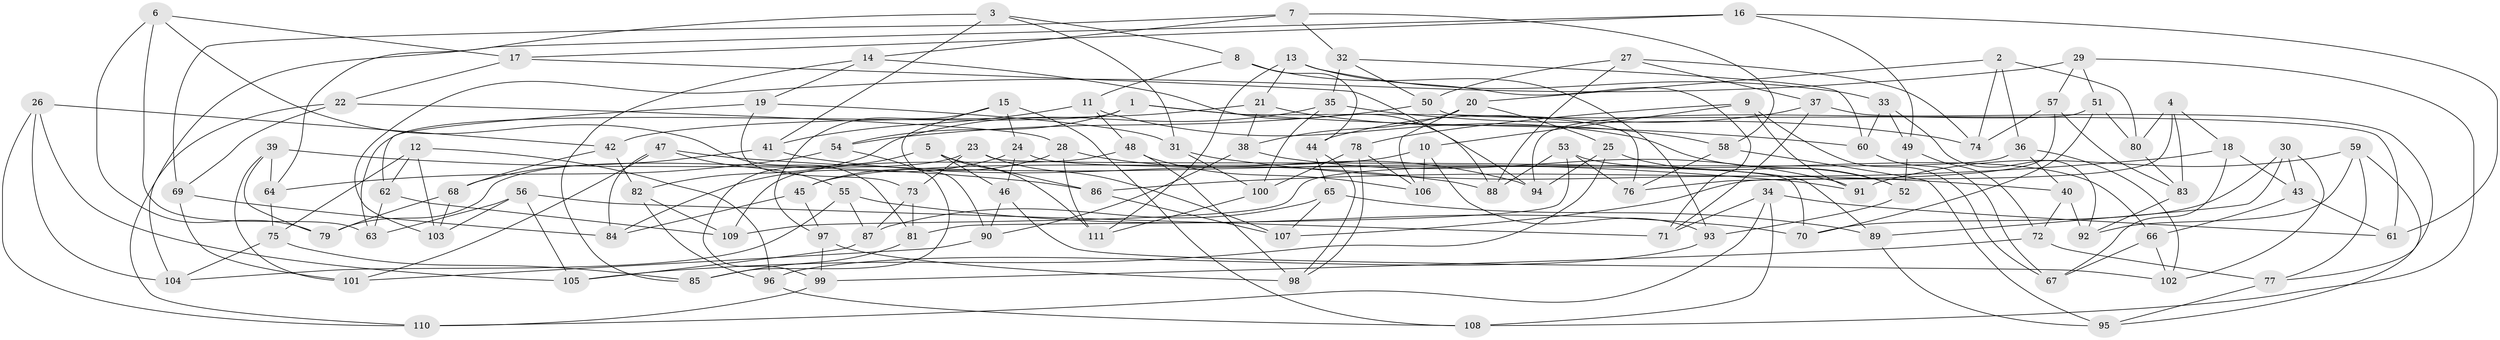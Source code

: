 // coarse degree distribution, {7: 0.13636363636363635, 8: 0.09090909090909091, 15: 0.022727272727272728, 9: 0.045454545454545456, 4: 0.25, 13: 0.022727272727272728, 11: 0.045454545454545456, 5: 0.09090909090909091, 6: 0.18181818181818182, 10: 0.06818181818181818, 3: 0.045454545454545456}
// Generated by graph-tools (version 1.1) at 2025/20/03/04/25 18:20:43]
// undirected, 111 vertices, 222 edges
graph export_dot {
graph [start="1"]
  node [color=gray90,style=filled];
  1;
  2;
  3;
  4;
  5;
  6;
  7;
  8;
  9;
  10;
  11;
  12;
  13;
  14;
  15;
  16;
  17;
  18;
  19;
  20;
  21;
  22;
  23;
  24;
  25;
  26;
  27;
  28;
  29;
  30;
  31;
  32;
  33;
  34;
  35;
  36;
  37;
  38;
  39;
  40;
  41;
  42;
  43;
  44;
  45;
  46;
  47;
  48;
  49;
  50;
  51;
  52;
  53;
  54;
  55;
  56;
  57;
  58;
  59;
  60;
  61;
  62;
  63;
  64;
  65;
  66;
  67;
  68;
  69;
  70;
  71;
  72;
  73;
  74;
  75;
  76;
  77;
  78;
  79;
  80;
  81;
  82;
  83;
  84;
  85;
  86;
  87;
  88;
  89;
  90;
  91;
  92;
  93;
  94;
  95;
  96;
  97;
  98;
  99;
  100;
  101;
  102;
  103;
  104;
  105;
  106;
  107;
  108;
  109;
  110;
  111;
  1 -- 63;
  1 -- 54;
  1 -- 76;
  1 -- 60;
  2 -- 36;
  2 -- 20;
  2 -- 74;
  2 -- 80;
  3 -- 41;
  3 -- 31;
  3 -- 64;
  3 -- 8;
  4 -- 18;
  4 -- 107;
  4 -- 80;
  4 -- 83;
  5 -- 111;
  5 -- 99;
  5 -- 46;
  5 -- 86;
  6 -- 79;
  6 -- 81;
  6 -- 63;
  6 -- 17;
  7 -- 58;
  7 -- 32;
  7 -- 69;
  7 -- 14;
  8 -- 93;
  8 -- 44;
  8 -- 11;
  9 -- 91;
  9 -- 10;
  9 -- 67;
  9 -- 78;
  10 -- 45;
  10 -- 93;
  10 -- 106;
  11 -- 41;
  11 -- 48;
  11 -- 52;
  12 -- 75;
  12 -- 62;
  12 -- 103;
  12 -- 96;
  13 -- 71;
  13 -- 33;
  13 -- 111;
  13 -- 21;
  14 -- 88;
  14 -- 19;
  14 -- 85;
  15 -- 24;
  15 -- 97;
  15 -- 108;
  15 -- 90;
  16 -- 49;
  16 -- 104;
  16 -- 17;
  16 -- 61;
  17 -- 22;
  17 -- 94;
  18 -- 43;
  18 -- 86;
  18 -- 67;
  19 -- 62;
  19 -- 73;
  19 -- 31;
  20 -- 106;
  20 -- 25;
  20 -- 38;
  21 -- 42;
  21 -- 58;
  21 -- 38;
  22 -- 110;
  22 -- 28;
  22 -- 69;
  23 -- 73;
  23 -- 70;
  23 -- 79;
  23 -- 107;
  24 -- 84;
  24 -- 89;
  24 -- 46;
  25 -- 52;
  25 -- 105;
  25 -- 94;
  26 -- 104;
  26 -- 110;
  26 -- 42;
  26 -- 105;
  27 -- 50;
  27 -- 88;
  27 -- 74;
  27 -- 37;
  28 -- 94;
  28 -- 111;
  28 -- 45;
  29 -- 51;
  29 -- 57;
  29 -- 108;
  29 -- 103;
  30 -- 89;
  30 -- 70;
  30 -- 43;
  30 -- 102;
  31 -- 40;
  31 -- 100;
  32 -- 50;
  32 -- 35;
  32 -- 60;
  33 -- 92;
  33 -- 60;
  33 -- 49;
  34 -- 110;
  34 -- 61;
  34 -- 71;
  34 -- 108;
  35 -- 74;
  35 -- 100;
  35 -- 82;
  36 -- 102;
  36 -- 40;
  36 -- 109;
  37 -- 44;
  37 -- 77;
  37 -- 71;
  38 -- 90;
  38 -- 91;
  39 -- 101;
  39 -- 64;
  39 -- 79;
  39 -- 86;
  40 -- 92;
  40 -- 72;
  41 -- 68;
  41 -- 88;
  42 -- 82;
  42 -- 68;
  43 -- 66;
  43 -- 61;
  44 -- 65;
  44 -- 98;
  45 -- 97;
  45 -- 84;
  46 -- 102;
  46 -- 90;
  47 -- 91;
  47 -- 84;
  47 -- 101;
  47 -- 55;
  48 -- 109;
  48 -- 98;
  48 -- 106;
  49 -- 72;
  49 -- 52;
  50 -- 61;
  50 -- 54;
  51 -- 94;
  51 -- 80;
  51 -- 70;
  52 -- 93;
  53 -- 76;
  53 -- 88;
  53 -- 66;
  53 -- 81;
  54 -- 64;
  54 -- 85;
  55 -- 104;
  55 -- 87;
  55 -- 70;
  56 -- 63;
  56 -- 103;
  56 -- 105;
  56 -- 71;
  57 -- 83;
  57 -- 76;
  57 -- 74;
  58 -- 95;
  58 -- 76;
  59 -- 91;
  59 -- 95;
  59 -- 77;
  59 -- 92;
  60 -- 67;
  62 -- 109;
  62 -- 63;
  64 -- 75;
  65 -- 107;
  65 -- 89;
  65 -- 87;
  66 -- 67;
  66 -- 102;
  68 -- 79;
  68 -- 103;
  69 -- 101;
  69 -- 84;
  72 -- 77;
  72 -- 99;
  73 -- 81;
  73 -- 87;
  75 -- 104;
  75 -- 85;
  77 -- 95;
  78 -- 98;
  78 -- 100;
  78 -- 106;
  80 -- 83;
  81 -- 85;
  82 -- 96;
  82 -- 109;
  83 -- 92;
  86 -- 107;
  87 -- 105;
  89 -- 95;
  90 -- 101;
  93 -- 96;
  96 -- 108;
  97 -- 98;
  97 -- 99;
  99 -- 110;
  100 -- 111;
}
